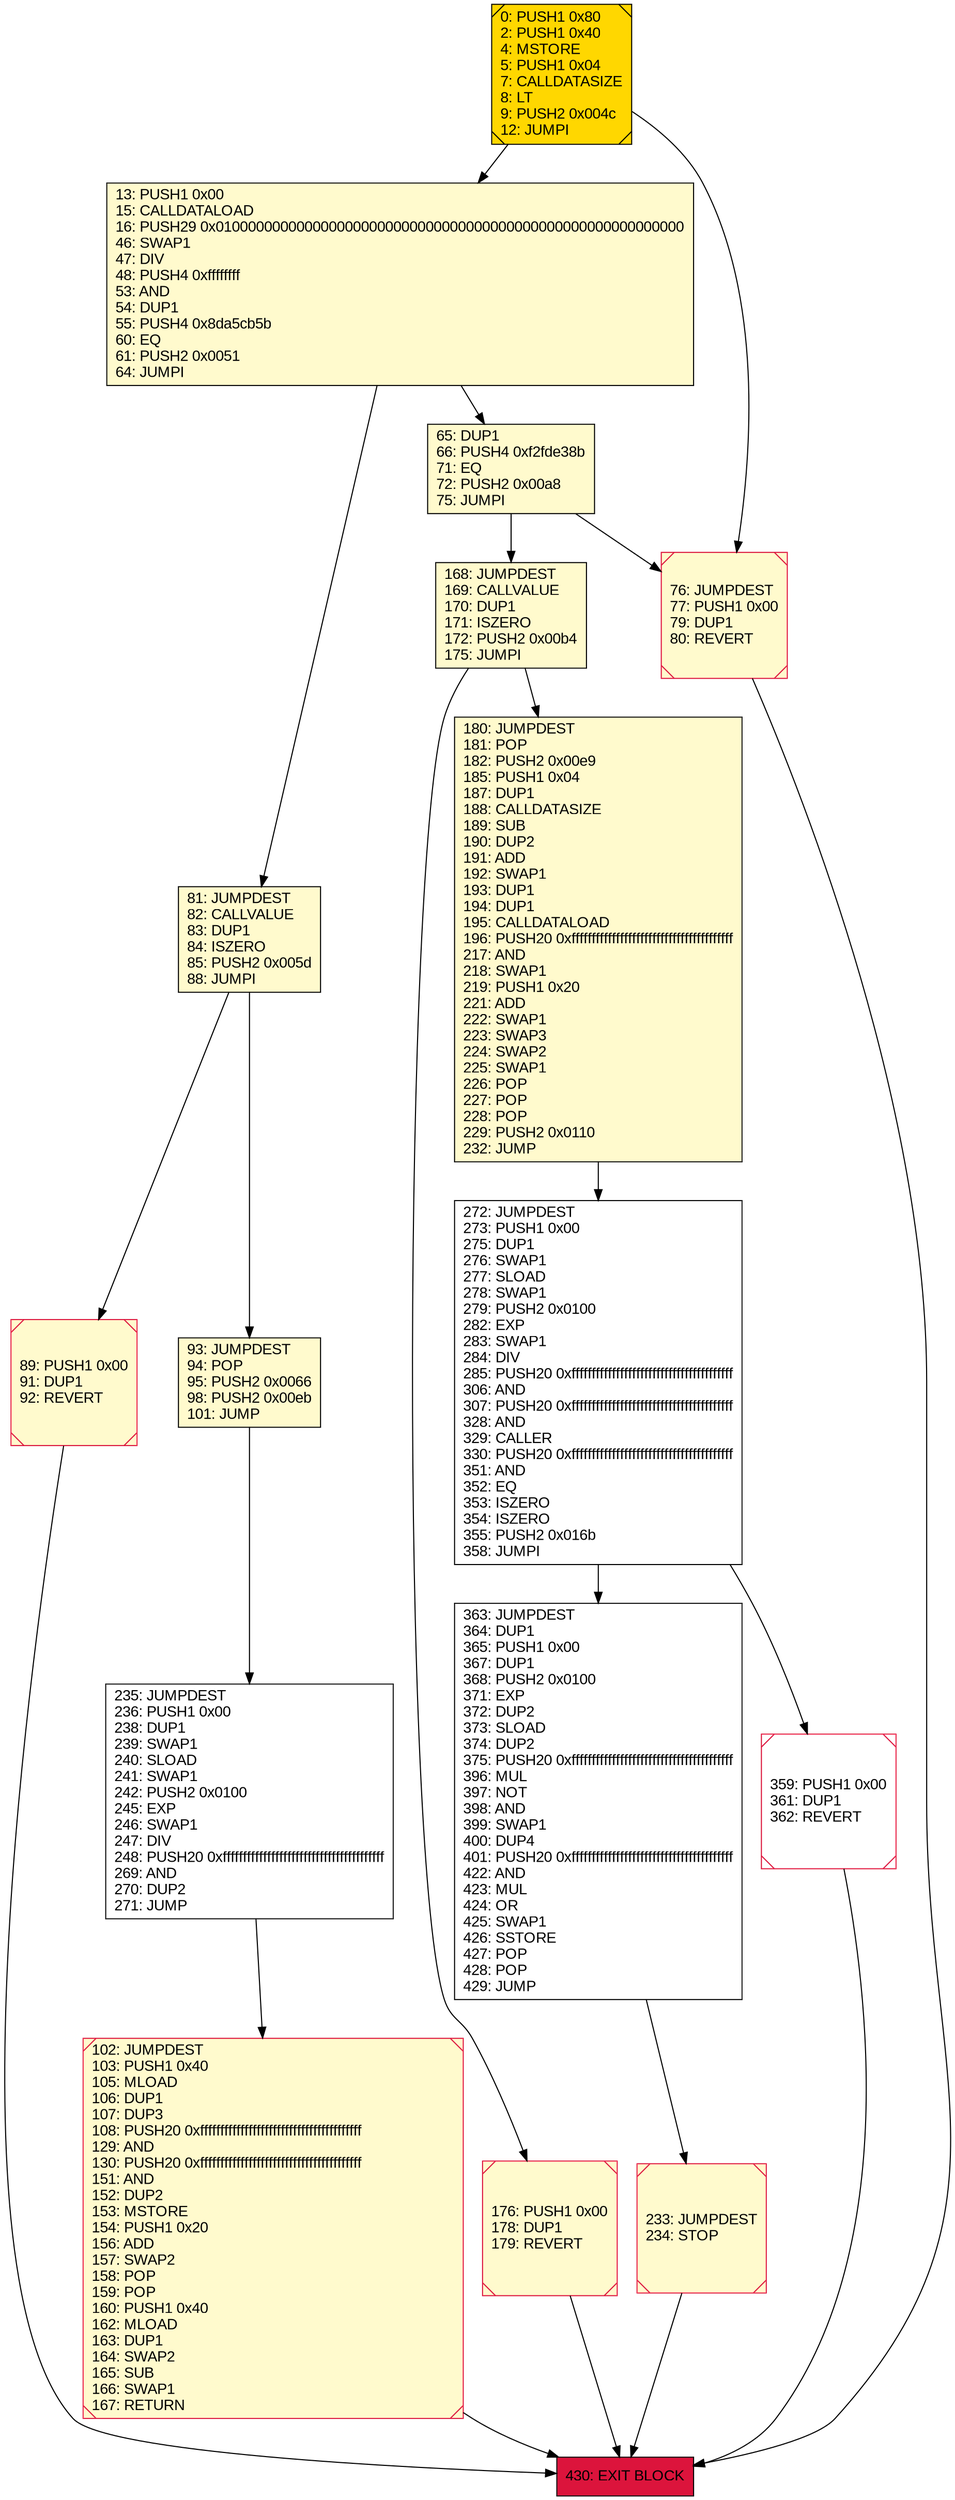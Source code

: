 digraph G {
bgcolor=transparent rankdir=UD;
node [shape=box style=filled color=black fillcolor=white fontname=arial fontcolor=black];
359 [label="359: PUSH1 0x00\l361: DUP1\l362: REVERT\l" shape=Msquare color=crimson ];
65 [label="65: DUP1\l66: PUSH4 0xf2fde38b\l71: EQ\l72: PUSH2 0x00a8\l75: JUMPI\l" fillcolor=lemonchiffon ];
272 [label="272: JUMPDEST\l273: PUSH1 0x00\l275: DUP1\l276: SWAP1\l277: SLOAD\l278: SWAP1\l279: PUSH2 0x0100\l282: EXP\l283: SWAP1\l284: DIV\l285: PUSH20 0xffffffffffffffffffffffffffffffffffffffff\l306: AND\l307: PUSH20 0xffffffffffffffffffffffffffffffffffffffff\l328: AND\l329: CALLER\l330: PUSH20 0xffffffffffffffffffffffffffffffffffffffff\l351: AND\l352: EQ\l353: ISZERO\l354: ISZERO\l355: PUSH2 0x016b\l358: JUMPI\l" ];
13 [label="13: PUSH1 0x00\l15: CALLDATALOAD\l16: PUSH29 0x0100000000000000000000000000000000000000000000000000000000\l46: SWAP1\l47: DIV\l48: PUSH4 0xffffffff\l53: AND\l54: DUP1\l55: PUSH4 0x8da5cb5b\l60: EQ\l61: PUSH2 0x0051\l64: JUMPI\l" fillcolor=lemonchiffon ];
0 [label="0: PUSH1 0x80\l2: PUSH1 0x40\l4: MSTORE\l5: PUSH1 0x04\l7: CALLDATASIZE\l8: LT\l9: PUSH2 0x004c\l12: JUMPI\l" fillcolor=lemonchiffon shape=Msquare fillcolor=gold ];
76 [label="76: JUMPDEST\l77: PUSH1 0x00\l79: DUP1\l80: REVERT\l" fillcolor=lemonchiffon shape=Msquare color=crimson ];
81 [label="81: JUMPDEST\l82: CALLVALUE\l83: DUP1\l84: ISZERO\l85: PUSH2 0x005d\l88: JUMPI\l" fillcolor=lemonchiffon ];
430 [label="430: EXIT BLOCK\l" fillcolor=crimson ];
180 [label="180: JUMPDEST\l181: POP\l182: PUSH2 0x00e9\l185: PUSH1 0x04\l187: DUP1\l188: CALLDATASIZE\l189: SUB\l190: DUP2\l191: ADD\l192: SWAP1\l193: DUP1\l194: DUP1\l195: CALLDATALOAD\l196: PUSH20 0xffffffffffffffffffffffffffffffffffffffff\l217: AND\l218: SWAP1\l219: PUSH1 0x20\l221: ADD\l222: SWAP1\l223: SWAP3\l224: SWAP2\l225: SWAP1\l226: POP\l227: POP\l228: POP\l229: PUSH2 0x0110\l232: JUMP\l" fillcolor=lemonchiffon ];
168 [label="168: JUMPDEST\l169: CALLVALUE\l170: DUP1\l171: ISZERO\l172: PUSH2 0x00b4\l175: JUMPI\l" fillcolor=lemonchiffon ];
176 [label="176: PUSH1 0x00\l178: DUP1\l179: REVERT\l" fillcolor=lemonchiffon shape=Msquare color=crimson ];
363 [label="363: JUMPDEST\l364: DUP1\l365: PUSH1 0x00\l367: DUP1\l368: PUSH2 0x0100\l371: EXP\l372: DUP2\l373: SLOAD\l374: DUP2\l375: PUSH20 0xffffffffffffffffffffffffffffffffffffffff\l396: MUL\l397: NOT\l398: AND\l399: SWAP1\l400: DUP4\l401: PUSH20 0xffffffffffffffffffffffffffffffffffffffff\l422: AND\l423: MUL\l424: OR\l425: SWAP1\l426: SSTORE\l427: POP\l428: POP\l429: JUMP\l" ];
102 [label="102: JUMPDEST\l103: PUSH1 0x40\l105: MLOAD\l106: DUP1\l107: DUP3\l108: PUSH20 0xffffffffffffffffffffffffffffffffffffffff\l129: AND\l130: PUSH20 0xffffffffffffffffffffffffffffffffffffffff\l151: AND\l152: DUP2\l153: MSTORE\l154: PUSH1 0x20\l156: ADD\l157: SWAP2\l158: POP\l159: POP\l160: PUSH1 0x40\l162: MLOAD\l163: DUP1\l164: SWAP2\l165: SUB\l166: SWAP1\l167: RETURN\l" fillcolor=lemonchiffon shape=Msquare color=crimson ];
89 [label="89: PUSH1 0x00\l91: DUP1\l92: REVERT\l" fillcolor=lemonchiffon shape=Msquare color=crimson ];
93 [label="93: JUMPDEST\l94: POP\l95: PUSH2 0x0066\l98: PUSH2 0x00eb\l101: JUMP\l" fillcolor=lemonchiffon ];
235 [label="235: JUMPDEST\l236: PUSH1 0x00\l238: DUP1\l239: SWAP1\l240: SLOAD\l241: SWAP1\l242: PUSH2 0x0100\l245: EXP\l246: SWAP1\l247: DIV\l248: PUSH20 0xffffffffffffffffffffffffffffffffffffffff\l269: AND\l270: DUP2\l271: JUMP\l" ];
233 [label="233: JUMPDEST\l234: STOP\l" fillcolor=lemonchiffon shape=Msquare color=crimson ];
0 -> 76;
168 -> 176;
0 -> 13;
168 -> 180;
272 -> 359;
13 -> 81;
93 -> 235;
76 -> 430;
235 -> 102;
359 -> 430;
65 -> 76;
363 -> 233;
13 -> 65;
81 -> 89;
81 -> 93;
233 -> 430;
272 -> 363;
65 -> 168;
89 -> 430;
180 -> 272;
102 -> 430;
176 -> 430;
}